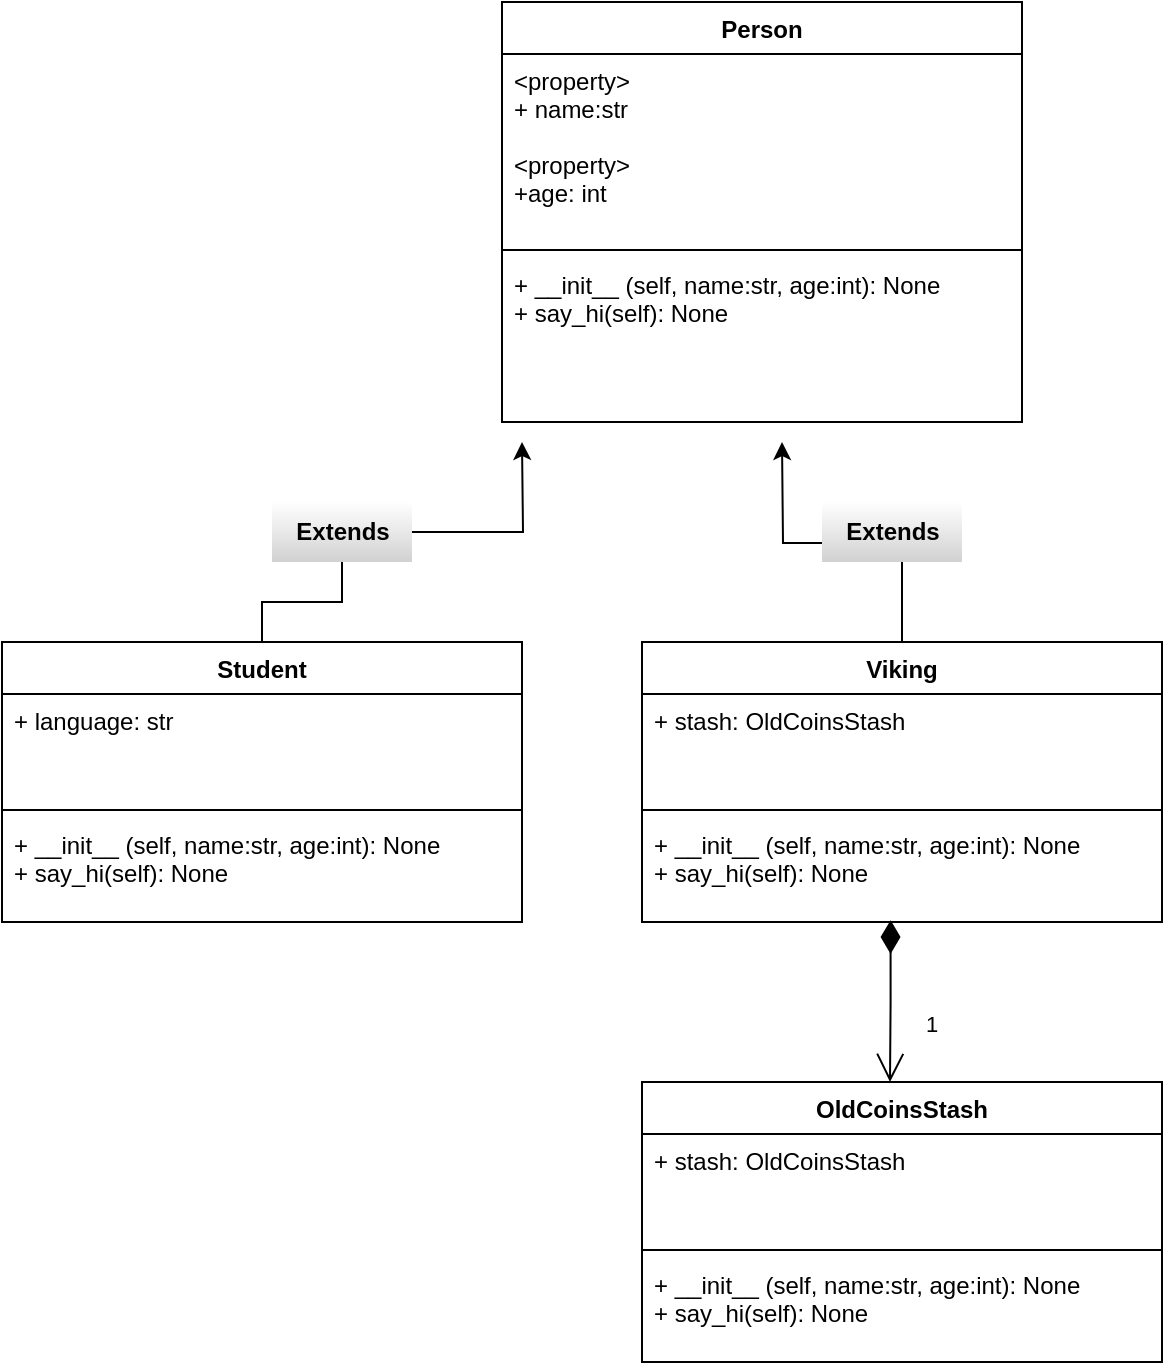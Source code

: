 <mxfile version="20.3.7" type="github"><diagram id="jHYVeV7wqezU4Rc3bYtp" name="Page-1"><mxGraphModel dx="978" dy="585" grid="1" gridSize="10" guides="1" tooltips="1" connect="1" arrows="1" fold="1" page="1" pageScale="1" pageWidth="1200" pageHeight="1600" math="0" shadow="0"><root><mxCell id="0"/><mxCell id="1" parent="0"/><mxCell id="2tMt2Jo07V7JAkuFwfOc-2" value="Person" style="swimlane;fontStyle=1;align=center;verticalAlign=top;childLayout=stackLayout;horizontal=1;startSize=26;horizontalStack=0;resizeParent=1;resizeParentMax=0;resizeLast=0;collapsible=1;marginBottom=0;" vertex="1" parent="1"><mxGeometry x="320" y="200" width="260" height="210" as="geometry"><mxRectangle x="320" y="200" width="100" height="30" as="alternateBounds"/></mxGeometry></mxCell><mxCell id="2tMt2Jo07V7JAkuFwfOc-3" value="&lt;property&gt;&#10;+ name:str&#10;&#10;&lt;property&gt;&#10;+age: int" style="text;strokeColor=none;fillColor=none;align=left;verticalAlign=top;spacingLeft=4;spacingRight=4;overflow=hidden;rotatable=0;points=[[0,0.5],[1,0.5]];portConstraint=eastwest;" vertex="1" parent="2tMt2Jo07V7JAkuFwfOc-2"><mxGeometry y="26" width="260" height="94" as="geometry"/></mxCell><mxCell id="2tMt2Jo07V7JAkuFwfOc-4" value="" style="line;strokeWidth=1;fillColor=none;align=left;verticalAlign=middle;spacingTop=-1;spacingLeft=3;spacingRight=3;rotatable=0;labelPosition=right;points=[];portConstraint=eastwest;strokeColor=inherit;" vertex="1" parent="2tMt2Jo07V7JAkuFwfOc-2"><mxGeometry y="120" width="260" height="8" as="geometry"/></mxCell><mxCell id="2tMt2Jo07V7JAkuFwfOc-5" value="+ __init__ (self, name:str, age:int): None&#10;+ say_hi(self): None" style="text;strokeColor=none;fillColor=none;align=left;verticalAlign=top;spacingLeft=4;spacingRight=4;overflow=hidden;rotatable=0;points=[[0,0.5],[1,0.5]];portConstraint=eastwest;" vertex="1" parent="2tMt2Jo07V7JAkuFwfOc-2"><mxGeometry y="128" width="260" height="82" as="geometry"/></mxCell><mxCell id="2tMt2Jo07V7JAkuFwfOc-11" value="" style="edgeStyle=orthogonalEdgeStyle;rounded=0;orthogonalLoop=1;jettySize=auto;html=1;startArrow=none;" edge="1" parent="1" source="2tMt2Jo07V7JAkuFwfOc-12"><mxGeometry relative="1" as="geometry"><mxPoint x="330" y="420" as="targetPoint"/></mxGeometry></mxCell><mxCell id="2tMt2Jo07V7JAkuFwfOc-6" value="Student" style="swimlane;fontStyle=1;align=center;verticalAlign=top;childLayout=stackLayout;horizontal=1;startSize=26;horizontalStack=0;resizeParent=1;resizeParentMax=0;resizeLast=0;collapsible=1;marginBottom=0;" vertex="1" parent="1"><mxGeometry x="70" y="520" width="260" height="140" as="geometry"><mxRectangle x="320" y="200" width="100" height="30" as="alternateBounds"/></mxGeometry></mxCell><mxCell id="2tMt2Jo07V7JAkuFwfOc-7" value="+ language: str" style="text;strokeColor=none;fillColor=none;align=left;verticalAlign=top;spacingLeft=4;spacingRight=4;overflow=hidden;rotatable=0;points=[[0,0.5],[1,0.5]];portConstraint=eastwest;" vertex="1" parent="2tMt2Jo07V7JAkuFwfOc-6"><mxGeometry y="26" width="260" height="54" as="geometry"/></mxCell><mxCell id="2tMt2Jo07V7JAkuFwfOc-8" value="" style="line;strokeWidth=1;fillColor=none;align=left;verticalAlign=middle;spacingTop=-1;spacingLeft=3;spacingRight=3;rotatable=0;labelPosition=right;points=[];portConstraint=eastwest;strokeColor=inherit;" vertex="1" parent="2tMt2Jo07V7JAkuFwfOc-6"><mxGeometry y="80" width="260" height="8" as="geometry"/></mxCell><mxCell id="2tMt2Jo07V7JAkuFwfOc-9" value="+ __init__ (self, name:str, age:int): None&#10;+ say_hi(self): None" style="text;strokeColor=none;fillColor=none;align=left;verticalAlign=top;spacingLeft=4;spacingRight=4;overflow=hidden;rotatable=0;points=[[0,0.5],[1,0.5]];portConstraint=eastwest;" vertex="1" parent="2tMt2Jo07V7JAkuFwfOc-6"><mxGeometry y="88" width="260" height="52" as="geometry"/></mxCell><mxCell id="2tMt2Jo07V7JAkuFwfOc-12" value="&lt;b&gt;Extends&lt;/b&gt;" style="text;html=1;align=center;verticalAlign=middle;resizable=0;points=[];autosize=1;strokeColor=none;fillColor=default;shadow=0;gradientColor=#D1D1D1;" vertex="1" parent="1"><mxGeometry x="205" y="450" width="70" height="30" as="geometry"/></mxCell><mxCell id="2tMt2Jo07V7JAkuFwfOc-13" value="" style="edgeStyle=orthogonalEdgeStyle;rounded=0;orthogonalLoop=1;jettySize=auto;html=1;endArrow=none;" edge="1" parent="1" source="2tMt2Jo07V7JAkuFwfOc-6" target="2tMt2Jo07V7JAkuFwfOc-12"><mxGeometry relative="1" as="geometry"><mxPoint x="200.067" y="520" as="sourcePoint"/><mxPoint x="330" y="420" as="targetPoint"/></mxGeometry></mxCell><mxCell id="2tMt2Jo07V7JAkuFwfOc-18" value="" style="edgeStyle=orthogonalEdgeStyle;rounded=0;orthogonalLoop=1;jettySize=auto;html=1;" edge="1" parent="1" source="2tMt2Jo07V7JAkuFwfOc-14"><mxGeometry relative="1" as="geometry"><mxPoint x="460" y="420" as="targetPoint"/></mxGeometry></mxCell><mxCell id="2tMt2Jo07V7JAkuFwfOc-14" value="Viking" style="swimlane;fontStyle=1;align=center;verticalAlign=top;childLayout=stackLayout;horizontal=1;startSize=26;horizontalStack=0;resizeParent=1;resizeParentMax=0;resizeLast=0;collapsible=1;marginBottom=0;" vertex="1" parent="1"><mxGeometry x="390" y="520" width="260" height="140" as="geometry"><mxRectangle x="320" y="200" width="100" height="30" as="alternateBounds"/></mxGeometry></mxCell><mxCell id="2tMt2Jo07V7JAkuFwfOc-15" value="+ stash: OldCoinsStash" style="text;strokeColor=none;fillColor=none;align=left;verticalAlign=top;spacingLeft=4;spacingRight=4;overflow=hidden;rotatable=0;points=[[0,0.5],[1,0.5]];portConstraint=eastwest;" vertex="1" parent="2tMt2Jo07V7JAkuFwfOc-14"><mxGeometry y="26" width="260" height="54" as="geometry"/></mxCell><mxCell id="2tMt2Jo07V7JAkuFwfOc-16" value="" style="line;strokeWidth=1;fillColor=none;align=left;verticalAlign=middle;spacingTop=-1;spacingLeft=3;spacingRight=3;rotatable=0;labelPosition=right;points=[];portConstraint=eastwest;strokeColor=inherit;" vertex="1" parent="2tMt2Jo07V7JAkuFwfOc-14"><mxGeometry y="80" width="260" height="8" as="geometry"/></mxCell><mxCell id="2tMt2Jo07V7JAkuFwfOc-17" value="+ __init__ (self, name:str, age:int): None&#10;+ say_hi(self): None" style="text;strokeColor=none;fillColor=none;align=left;verticalAlign=top;spacingLeft=4;spacingRight=4;overflow=hidden;rotatable=0;points=[[0,0.5],[1,0.5]];portConstraint=eastwest;" vertex="1" parent="2tMt2Jo07V7JAkuFwfOc-14"><mxGeometry y="88" width="260" height="52" as="geometry"/></mxCell><mxCell id="2tMt2Jo07V7JAkuFwfOc-19" value="&lt;b&gt;Extends&lt;/b&gt;" style="text;html=1;align=center;verticalAlign=middle;resizable=0;points=[];autosize=1;strokeColor=none;fillColor=default;shadow=0;gradientColor=#D1D1D1;" vertex="1" parent="1"><mxGeometry x="480" y="450" width="70" height="30" as="geometry"/></mxCell><mxCell id="2tMt2Jo07V7JAkuFwfOc-20" value="1" style="endArrow=open;html=1;endSize=12;startArrow=diamondThin;startSize=14;startFill=1;edgeStyle=orthogonalEdgeStyle;align=left;verticalAlign=bottom;rounded=0;exitX=0.478;exitY=0.982;exitDx=0;exitDy=0;exitPerimeter=0;" edge="1" parent="1" source="2tMt2Jo07V7JAkuFwfOc-17"><mxGeometry x="0.503" y="16" relative="1" as="geometry"><mxPoint x="450" y="700" as="sourcePoint"/><mxPoint x="514" y="740" as="targetPoint"/><Array as="points"><mxPoint x="514" y="700"/></Array><mxPoint as="offset"/></mxGeometry></mxCell><mxCell id="2tMt2Jo07V7JAkuFwfOc-23" value="OldCoinsStash&#10;" style="swimlane;fontStyle=1;align=center;verticalAlign=top;childLayout=stackLayout;horizontal=1;startSize=26;horizontalStack=0;resizeParent=1;resizeParentMax=0;resizeLast=0;collapsible=1;marginBottom=0;" vertex="1" parent="1"><mxGeometry x="390" y="740" width="260" height="140" as="geometry"><mxRectangle x="320" y="200" width="100" height="30" as="alternateBounds"/></mxGeometry></mxCell><mxCell id="2tMt2Jo07V7JAkuFwfOc-24" value="+ stash: OldCoinsStash" style="text;strokeColor=none;fillColor=none;align=left;verticalAlign=top;spacingLeft=4;spacingRight=4;overflow=hidden;rotatable=0;points=[[0,0.5],[1,0.5]];portConstraint=eastwest;" vertex="1" parent="2tMt2Jo07V7JAkuFwfOc-23"><mxGeometry y="26" width="260" height="54" as="geometry"/></mxCell><mxCell id="2tMt2Jo07V7JAkuFwfOc-25" value="" style="line;strokeWidth=1;fillColor=none;align=left;verticalAlign=middle;spacingTop=-1;spacingLeft=3;spacingRight=3;rotatable=0;labelPosition=right;points=[];portConstraint=eastwest;strokeColor=inherit;" vertex="1" parent="2tMt2Jo07V7JAkuFwfOc-23"><mxGeometry y="80" width="260" height="8" as="geometry"/></mxCell><mxCell id="2tMt2Jo07V7JAkuFwfOc-26" value="+ __init__ (self, name:str, age:int): None&#10;+ say_hi(self): None" style="text;strokeColor=none;fillColor=none;align=left;verticalAlign=top;spacingLeft=4;spacingRight=4;overflow=hidden;rotatable=0;points=[[0,0.5],[1,0.5]];portConstraint=eastwest;" vertex="1" parent="2tMt2Jo07V7JAkuFwfOc-23"><mxGeometry y="88" width="260" height="52" as="geometry"/></mxCell></root></mxGraphModel></diagram></mxfile>